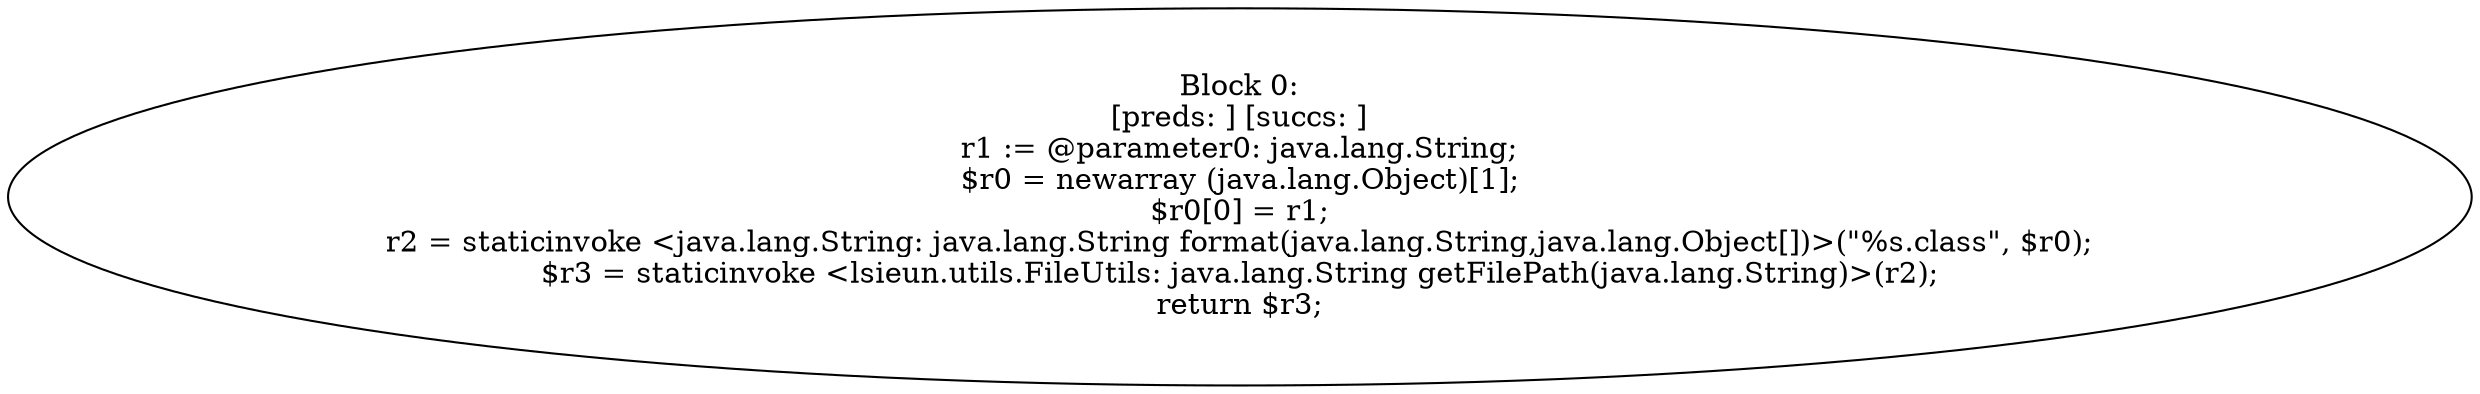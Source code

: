 digraph "unitGraph" {
    "Block 0:
[preds: ] [succs: ]
r1 := @parameter0: java.lang.String;
$r0 = newarray (java.lang.Object)[1];
$r0[0] = r1;
r2 = staticinvoke <java.lang.String: java.lang.String format(java.lang.String,java.lang.Object[])>(\"%s.class\", $r0);
$r3 = staticinvoke <lsieun.utils.FileUtils: java.lang.String getFilePath(java.lang.String)>(r2);
return $r3;
"
}
